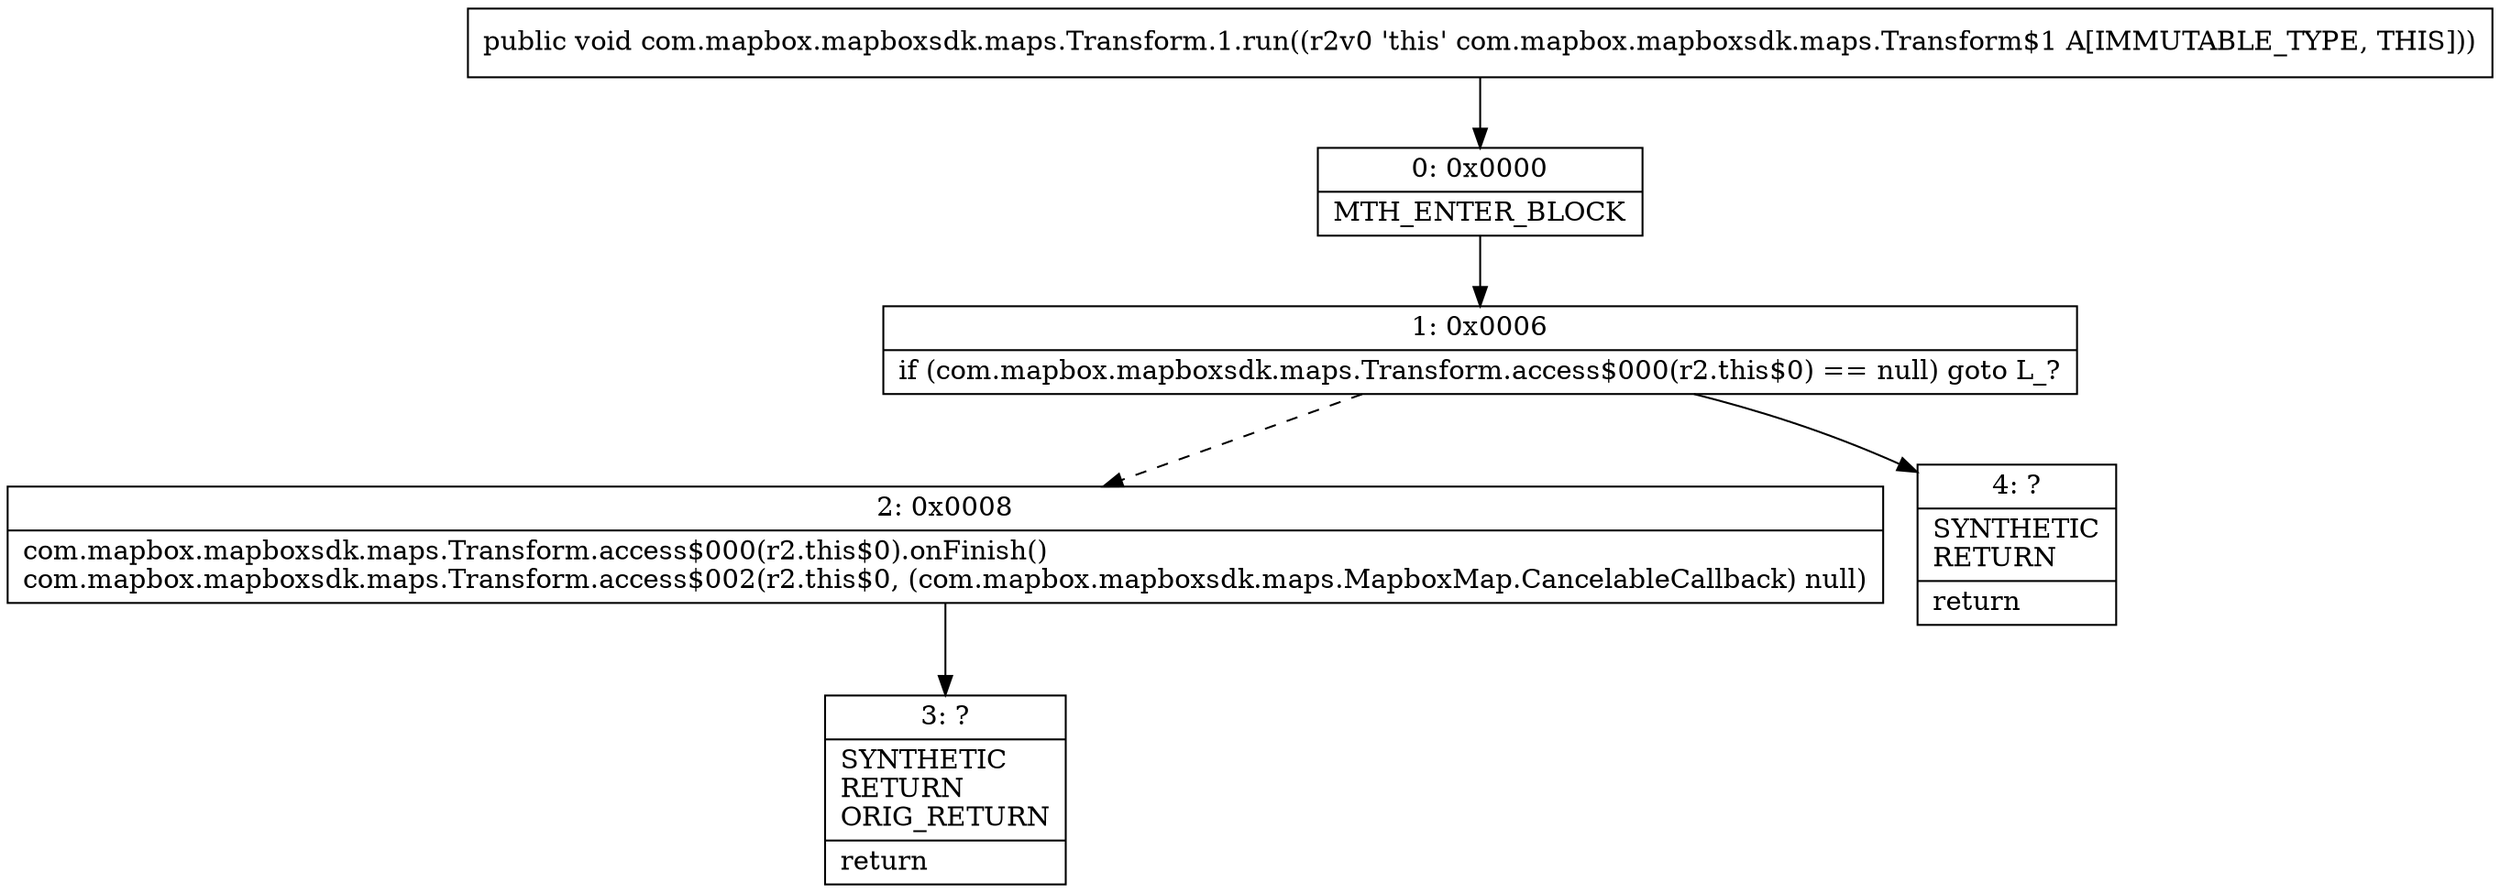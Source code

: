 digraph "CFG forcom.mapbox.mapboxsdk.maps.Transform.1.run()V" {
Node_0 [shape=record,label="{0\:\ 0x0000|MTH_ENTER_BLOCK\l}"];
Node_1 [shape=record,label="{1\:\ 0x0006|if (com.mapbox.mapboxsdk.maps.Transform.access$000(r2.this$0) == null) goto L_?\l}"];
Node_2 [shape=record,label="{2\:\ 0x0008|com.mapbox.mapboxsdk.maps.Transform.access$000(r2.this$0).onFinish()\lcom.mapbox.mapboxsdk.maps.Transform.access$002(r2.this$0, (com.mapbox.mapboxsdk.maps.MapboxMap.CancelableCallback) null)\l}"];
Node_3 [shape=record,label="{3\:\ ?|SYNTHETIC\lRETURN\lORIG_RETURN\l|return\l}"];
Node_4 [shape=record,label="{4\:\ ?|SYNTHETIC\lRETURN\l|return\l}"];
MethodNode[shape=record,label="{public void com.mapbox.mapboxsdk.maps.Transform.1.run((r2v0 'this' com.mapbox.mapboxsdk.maps.Transform$1 A[IMMUTABLE_TYPE, THIS])) }"];
MethodNode -> Node_0;
Node_0 -> Node_1;
Node_1 -> Node_2[style=dashed];
Node_1 -> Node_4;
Node_2 -> Node_3;
}

